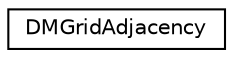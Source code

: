 digraph G
{
  edge [fontname="Helvetica",fontsize="10",labelfontname="Helvetica",labelfontsize="10"];
  node [fontname="Helvetica",fontsize="10",shape=record];
  rankdir=LR;
  Node1 [label="DMGridAdjacency",height=0.2,width=0.4,color="black", fillcolor="white", style="filled",URL="$d9/d82/structDMGridAdjacency.html"];
}
